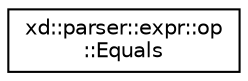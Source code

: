 digraph "Graphical Class Hierarchy"
{
  edge [fontname="Helvetica",fontsize="10",labelfontname="Helvetica",labelfontsize="10"];
  node [fontname="Helvetica",fontsize="10",shape=record];
  rankdir="LR";
  Node0 [label="xd::parser::expr::op\l::Equals",height=0.2,width=0.4,color="black", fillcolor="white", style="filled",URL="$structxd_1_1parser_1_1expr_1_1op_1_1_equals.html"];
}
